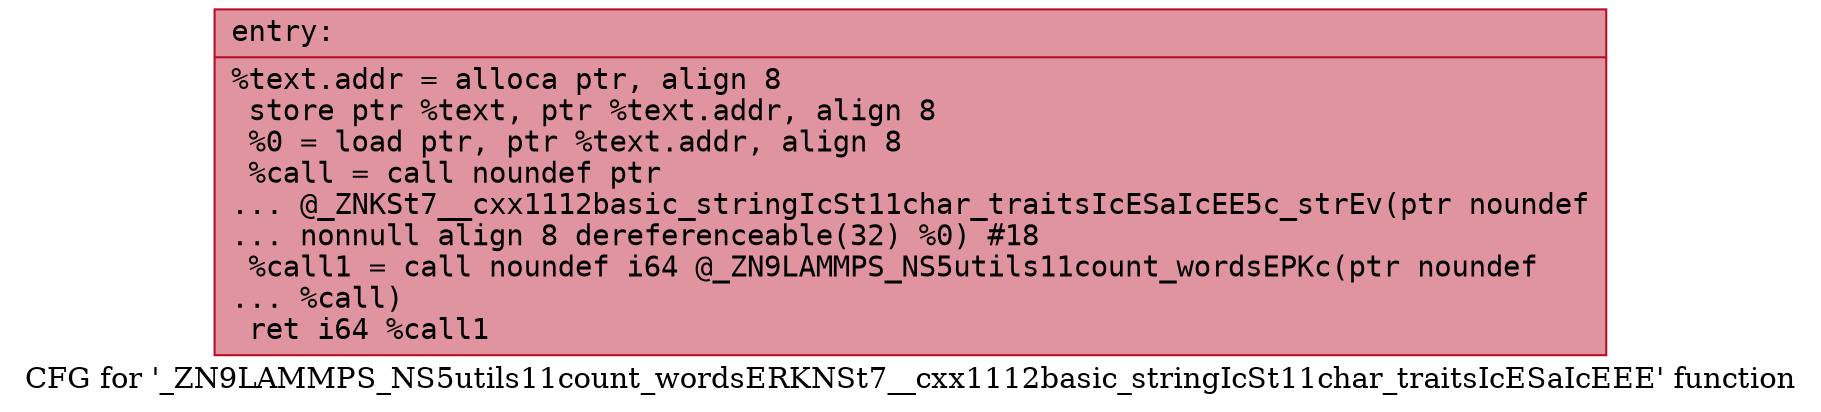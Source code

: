 digraph "CFG for '_ZN9LAMMPS_NS5utils11count_wordsERKNSt7__cxx1112basic_stringIcSt11char_traitsIcESaIcEEE' function" {
	label="CFG for '_ZN9LAMMPS_NS5utils11count_wordsERKNSt7__cxx1112basic_stringIcSt11char_traitsIcESaIcEEE' function";

	Node0x5584166fb660 [shape=record,color="#b70d28ff", style=filled, fillcolor="#b70d2870" fontname="Courier",label="{entry:\l|  %text.addr = alloca ptr, align 8\l  store ptr %text, ptr %text.addr, align 8\l  %0 = load ptr, ptr %text.addr, align 8\l  %call = call noundef ptr\l... @_ZNKSt7__cxx1112basic_stringIcSt11char_traitsIcESaIcEE5c_strEv(ptr noundef\l... nonnull align 8 dereferenceable(32) %0) #18\l  %call1 = call noundef i64 @_ZN9LAMMPS_NS5utils11count_wordsEPKc(ptr noundef\l... %call)\l  ret i64 %call1\l}"];
}
